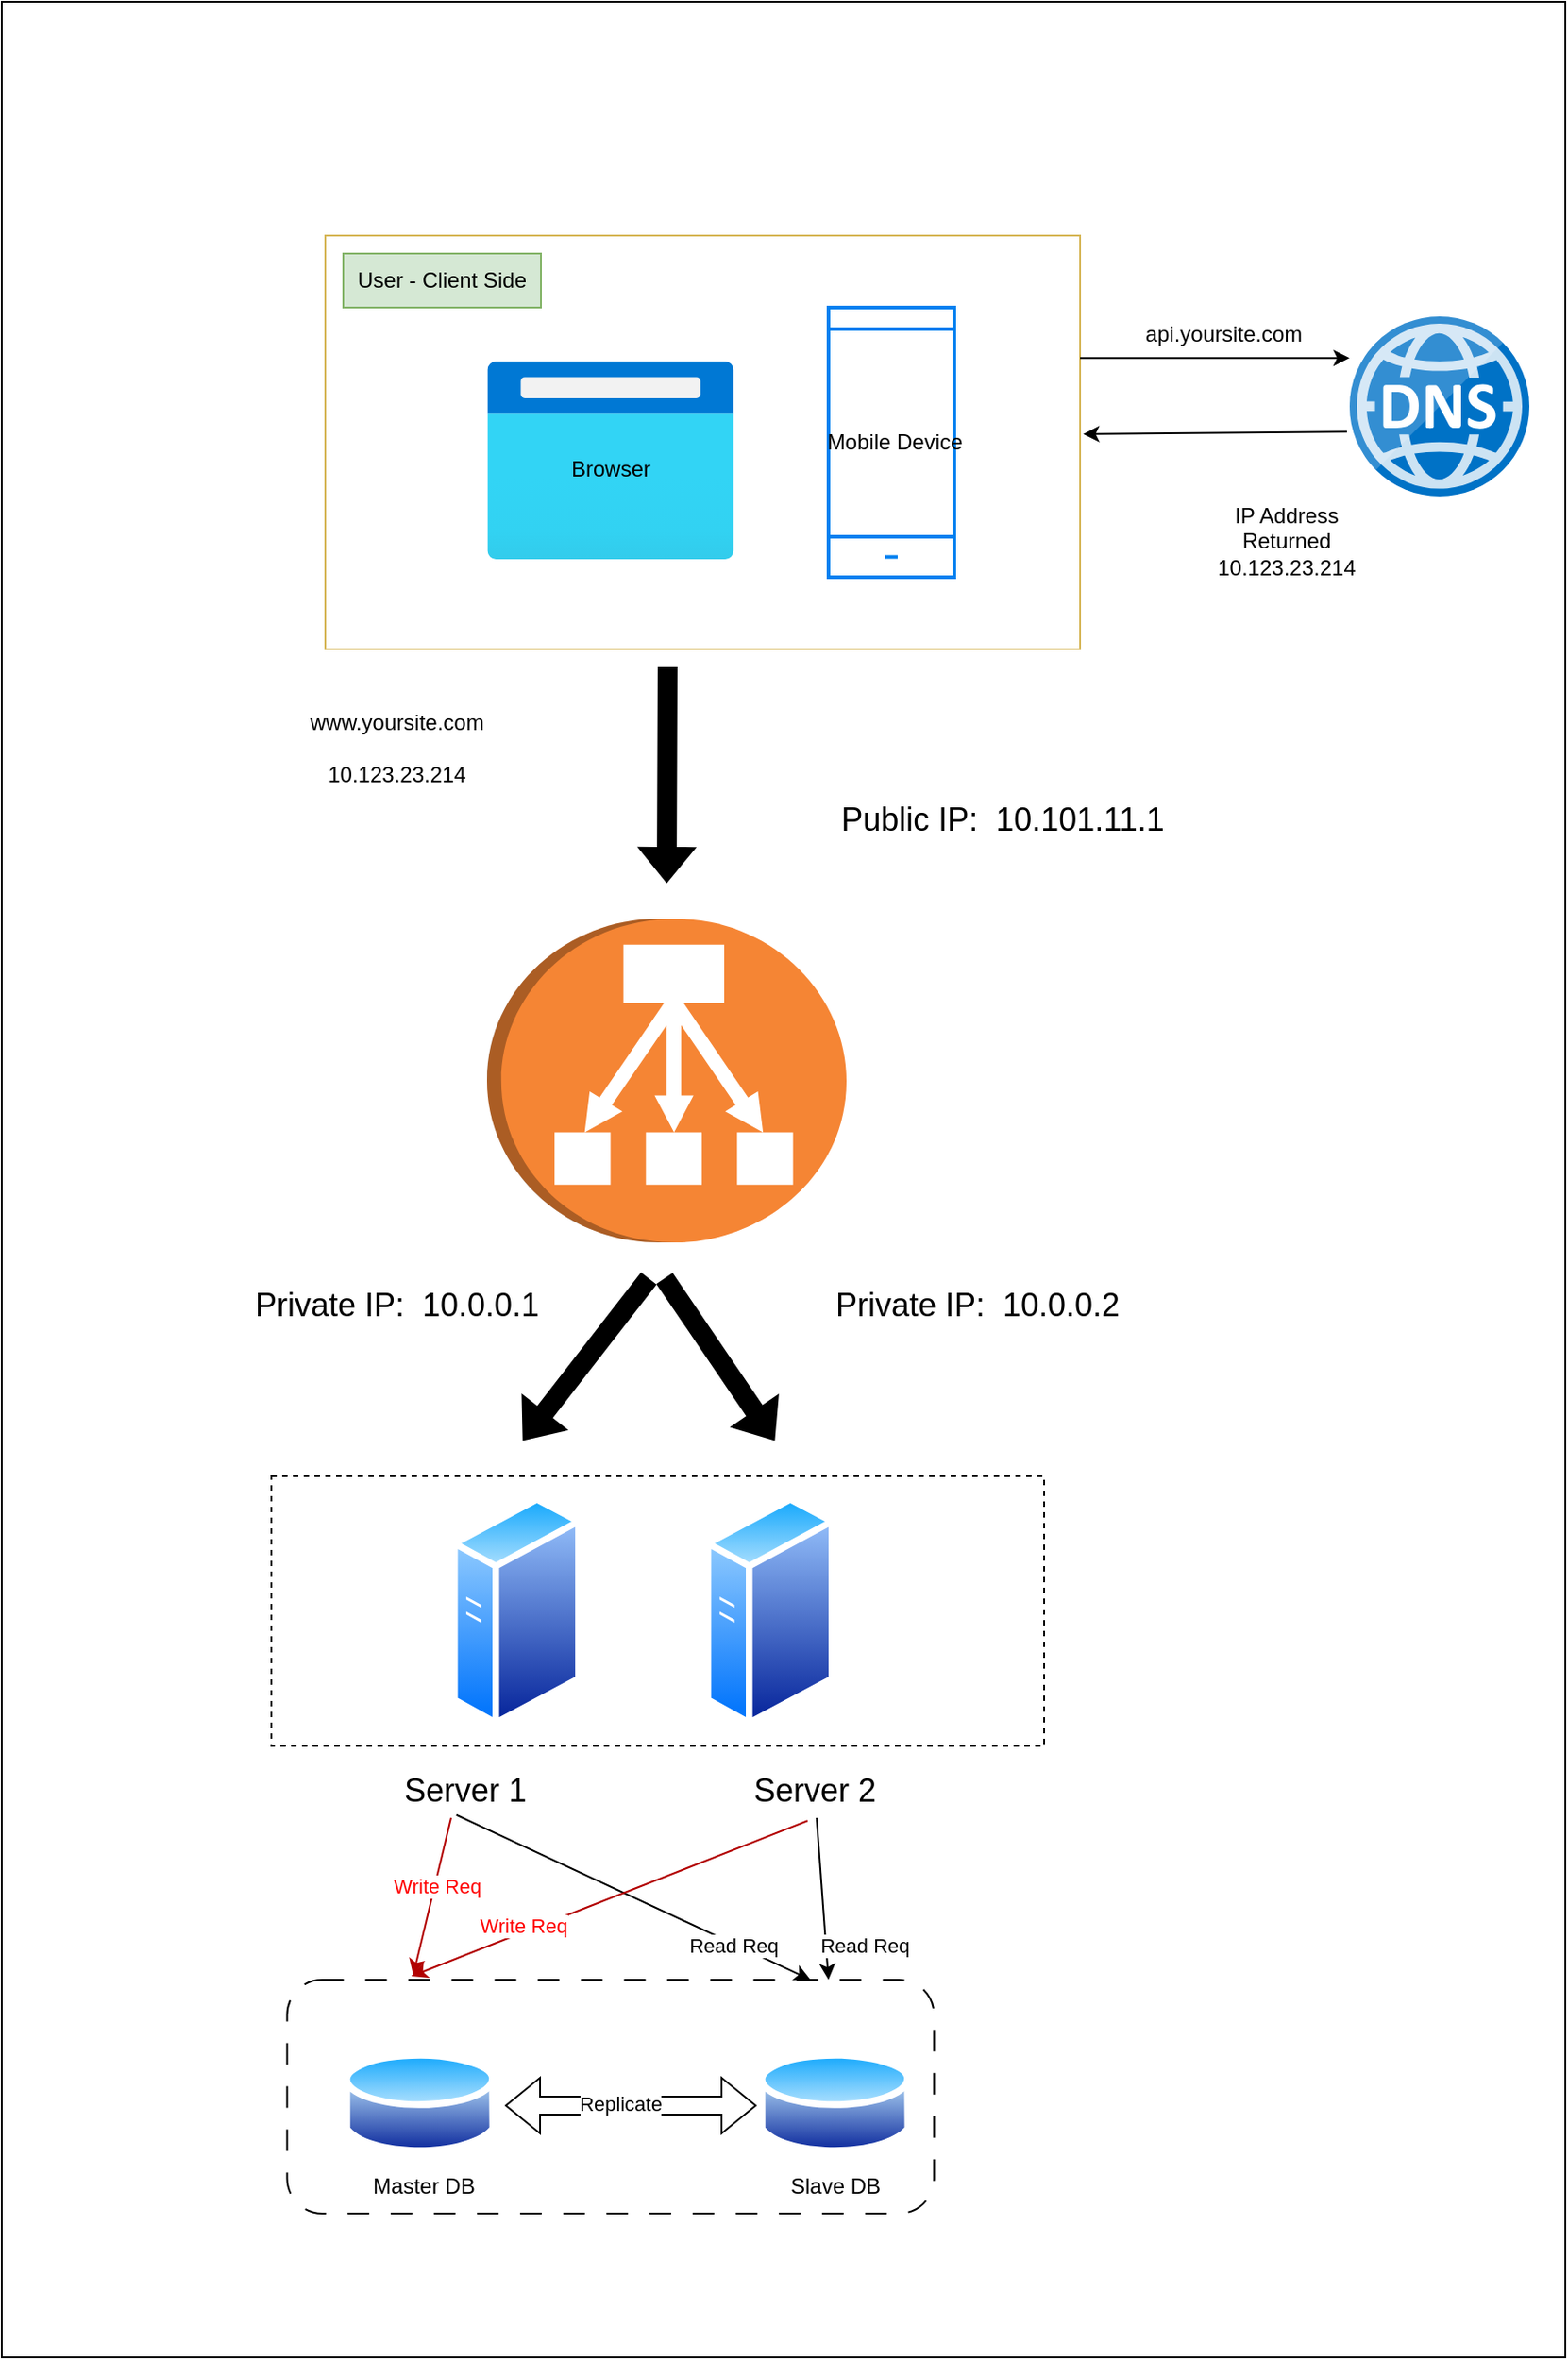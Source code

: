 <mxfile version="24.6.3" type="device">
  <diagram name="Page-1" id="YBPNLHymaKYXu_r0LT9t">
    <mxGraphModel dx="2751" dy="2340" grid="1" gridSize="10" guides="1" tooltips="1" connect="1" arrows="1" fold="1" page="1" pageScale="1" pageWidth="827" pageHeight="1169" math="0" shadow="0">
      <root>
        <mxCell id="0" />
        <mxCell id="1" parent="0" />
        <mxCell id="R5Q36gklIRTZVljyS70G-1" value="" style="image;aspect=fixed;html=1;points=[];align=center;fontSize=12;image=img/lib/azure2/general/Browser.svg;" vertex="1" parent="1">
          <mxGeometry x="220" y="120" width="137.5" height="110" as="geometry" />
        </mxCell>
        <mxCell id="R5Q36gklIRTZVljyS70G-2" value="" style="html=1;verticalLabelPosition=bottom;align=center;labelBackgroundColor=#ffffff;verticalAlign=top;strokeWidth=2;strokeColor=#0080F0;shadow=0;dashed=0;shape=mxgraph.ios7.icons.smartphone;" vertex="1" parent="1">
          <mxGeometry x="410" y="90" width="70" height="150" as="geometry" />
        </mxCell>
        <mxCell id="R5Q36gklIRTZVljyS70G-3" value="" style="rounded=0;whiteSpace=wrap;html=1;imageAspect=1;fillOpacity=0;fillColor=#fff2cc;strokeColor=#d6b656;" vertex="1" parent="1">
          <mxGeometry x="130" y="50" width="420" height="230" as="geometry" />
        </mxCell>
        <mxCell id="R5Q36gklIRTZVljyS70G-4" value="Browser" style="text;html=1;align=center;verticalAlign=middle;whiteSpace=wrap;rounded=0;" vertex="1" parent="1">
          <mxGeometry x="258.75" y="165" width="60" height="30" as="geometry" />
        </mxCell>
        <mxCell id="R5Q36gklIRTZVljyS70G-5" value="Mobile Device" style="text;html=1;align=center;verticalAlign=middle;whiteSpace=wrap;rounded=0;" vertex="1" parent="1">
          <mxGeometry x="384" y="150" width="126" height="30" as="geometry" />
        </mxCell>
        <mxCell id="R5Q36gklIRTZVljyS70G-7" value="User - Client Side" style="text;html=1;align=center;verticalAlign=middle;whiteSpace=wrap;rounded=0;fillColor=#d5e8d4;strokeColor=#82b366;" vertex="1" parent="1">
          <mxGeometry x="140" y="60" width="110" height="30" as="geometry" />
        </mxCell>
        <mxCell id="R5Q36gklIRTZVljyS70G-11" value="" style="image;aspect=fixed;perimeter=ellipsePerimeter;html=1;align=center;shadow=0;dashed=0;spacingTop=3;image=img/lib/active_directory/generic_server.svg;" vertex="1" parent="1">
          <mxGeometry x="341" y="750" width="72.8" height="130" as="geometry" />
        </mxCell>
        <mxCell id="R5Q36gklIRTZVljyS70G-12" value="" style="rounded=0;whiteSpace=wrap;html=1;fillOpacity=0;dashed=1;" vertex="1" parent="1">
          <mxGeometry x="100" y="740" width="430" height="150" as="geometry" />
        </mxCell>
        <mxCell id="R5Q36gklIRTZVljyS70G-15" value="" style="image;sketch=0;aspect=fixed;html=1;points=[];align=center;fontSize=12;image=img/lib/mscae/DNS.svg;" vertex="1" parent="1">
          <mxGeometry x="700" y="95" width="100" height="100" as="geometry" />
        </mxCell>
        <mxCell id="R5Q36gklIRTZVljyS70G-16" value="" style="endArrow=classic;html=1;rounded=0;exitX=1;exitY=0.296;exitDx=0;exitDy=0;exitPerimeter=0;entryX=0;entryY=0.231;entryDx=0;entryDy=0;entryPerimeter=0;" edge="1" parent="1" source="R5Q36gklIRTZVljyS70G-3" target="R5Q36gklIRTZVljyS70G-15">
          <mxGeometry width="50" height="50" relative="1" as="geometry">
            <mxPoint x="560" y="290" as="sourcePoint" />
            <mxPoint x="690" y="120" as="targetPoint" />
          </mxGeometry>
        </mxCell>
        <mxCell id="R5Q36gklIRTZVljyS70G-17" value="" style="endArrow=classic;html=1;rounded=0;entryX=1.004;entryY=0.48;entryDx=0;entryDy=0;entryPerimeter=0;exitX=-0.015;exitY=0.641;exitDx=0;exitDy=0;exitPerimeter=0;" edge="1" parent="1" source="R5Q36gklIRTZVljyS70G-15" target="R5Q36gklIRTZVljyS70G-3">
          <mxGeometry width="50" height="50" relative="1" as="geometry">
            <mxPoint x="687" y="160" as="sourcePoint" />
            <mxPoint x="550" y="163.03" as="targetPoint" />
          </mxGeometry>
        </mxCell>
        <mxCell id="R5Q36gklIRTZVljyS70G-20" value="api.yoursite.com" style="text;html=1;align=center;verticalAlign=middle;whiteSpace=wrap;rounded=0;" vertex="1" parent="1">
          <mxGeometry x="580" y="90" width="100" height="30" as="geometry" />
        </mxCell>
        <mxCell id="R5Q36gklIRTZVljyS70G-21" value="IP Address&lt;div&gt;Returned&lt;/div&gt;&lt;div&gt;10.123.23.214&lt;/div&gt;" style="text;html=1;align=center;verticalAlign=middle;whiteSpace=wrap;rounded=0;" vertex="1" parent="1">
          <mxGeometry x="570" y="200" width="190" height="40" as="geometry" />
        </mxCell>
        <mxCell id="R5Q36gklIRTZVljyS70G-23" value="www.yoursite.com&lt;div&gt;&lt;br&gt;&lt;/div&gt;&lt;div&gt;10.123.23.214&lt;br&gt;&lt;/div&gt;" style="text;html=1;align=center;verticalAlign=middle;whiteSpace=wrap;rounded=0;" vertex="1" parent="1">
          <mxGeometry x="120" y="310" width="100" height="50" as="geometry" />
        </mxCell>
        <mxCell id="R5Q36gklIRTZVljyS70G-39" value="" style="outlineConnect=0;dashed=0;verticalLabelPosition=bottom;verticalAlign=top;align=center;html=1;shape=mxgraph.aws3.classic_load_balancer;fillColor=#F58534;gradientColor=none;rotation=90;" vertex="1" parent="1">
          <mxGeometry x="230" y="420" width="180" height="200" as="geometry" />
        </mxCell>
        <mxCell id="R5Q36gklIRTZVljyS70G-40" value="" style="shape=flexArrow;endArrow=classic;html=1;rounded=0;strokeColor=#000000;fillColor=#000000;" edge="1" parent="1">
          <mxGeometry width="50" height="50" relative="1" as="geometry">
            <mxPoint x="320.47" y="290" as="sourcePoint" />
            <mxPoint x="320" y="410" as="targetPoint" />
          </mxGeometry>
        </mxCell>
        <mxCell id="R5Q36gklIRTZVljyS70G-42" value="" style="image;aspect=fixed;perimeter=ellipsePerimeter;html=1;align=center;shadow=0;dashed=0;spacingTop=3;image=img/lib/active_directory/generic_server.svg;" vertex="1" parent="1">
          <mxGeometry x="200" y="750" width="72.8" height="130" as="geometry" />
        </mxCell>
        <mxCell id="R5Q36gklIRTZVljyS70G-43" value="" style="shape=flexArrow;endArrow=classic;html=1;rounded=0;strokeColor=default;fillColor=#000000;" edge="1" parent="1">
          <mxGeometry width="50" height="50" relative="1" as="geometry">
            <mxPoint x="310" y="630" as="sourcePoint" />
            <mxPoint x="240" y="720" as="targetPoint" />
          </mxGeometry>
        </mxCell>
        <mxCell id="R5Q36gklIRTZVljyS70G-44" value="" style="shape=flexArrow;endArrow=classic;html=1;rounded=0;fillColor=#000000;" edge="1" parent="1">
          <mxGeometry width="50" height="50" relative="1" as="geometry">
            <mxPoint x="318.75" y="630" as="sourcePoint" />
            <mxPoint x="380" y="720" as="targetPoint" />
          </mxGeometry>
        </mxCell>
        <mxCell id="R5Q36gklIRTZVljyS70G-45" value="&lt;font style=&quot;font-size: 18px;&quot;&gt;Server 1&lt;/font&gt;" style="text;html=1;align=center;verticalAlign=middle;whiteSpace=wrap;rounded=0;" vertex="1" parent="1">
          <mxGeometry x="154.5" y="900" width="105.5" height="30" as="geometry" />
        </mxCell>
        <mxCell id="R5Q36gklIRTZVljyS70G-46" value="&lt;font style=&quot;font-size: 18px;&quot;&gt;Server 2&lt;/font&gt;" style="text;html=1;align=center;verticalAlign=middle;whiteSpace=wrap;rounded=0;" vertex="1" parent="1">
          <mxGeometry x="341" y="900" width="122.6" height="30" as="geometry" />
        </mxCell>
        <mxCell id="R5Q36gklIRTZVljyS70G-47" value="&lt;font style=&quot;font-size: 18px;&quot;&gt;Public IP:&amp;nbsp; 10.101.11.1&lt;/font&gt;" style="text;html=1;align=center;verticalAlign=middle;whiteSpace=wrap;rounded=0;" vertex="1" parent="1">
          <mxGeometry x="384" y="360" width="246" height="30" as="geometry" />
        </mxCell>
        <mxCell id="R5Q36gklIRTZVljyS70G-48" value="&lt;font style=&quot;font-size: 18px;&quot;&gt;Private IP:&amp;nbsp; 10.0.0.1&lt;/font&gt;" style="text;html=1;align=center;verticalAlign=middle;whiteSpace=wrap;rounded=0;" vertex="1" parent="1">
          <mxGeometry x="47" y="630" width="246" height="30" as="geometry" />
        </mxCell>
        <mxCell id="R5Q36gklIRTZVljyS70G-49" value="&lt;font style=&quot;font-size: 18px;&quot;&gt;Private IP:&amp;nbsp; 10.0.0.2&lt;/font&gt;" style="text;html=1;align=center;verticalAlign=middle;whiteSpace=wrap;rounded=0;" vertex="1" parent="1">
          <mxGeometry x="370" y="630" width="246" height="30" as="geometry" />
        </mxCell>
        <mxCell id="R5Q36gklIRTZVljyS70G-51" value="" style="image;aspect=fixed;perimeter=ellipsePerimeter;html=1;align=center;shadow=0;dashed=0;spacingTop=3;image=img/lib/active_directory/database.svg;" vertex="1" parent="1">
          <mxGeometry x="140" y="1057" width="85.14" height="63" as="geometry" />
        </mxCell>
        <mxCell id="R5Q36gklIRTZVljyS70G-52" value="" style="image;aspect=fixed;perimeter=ellipsePerimeter;html=1;align=center;shadow=0;dashed=0;spacingTop=3;image=img/lib/active_directory/database.svg;" vertex="1" parent="1">
          <mxGeometry x="371" y="1057" width="85.14" height="63" as="geometry" />
        </mxCell>
        <mxCell id="R5Q36gklIRTZVljyS70G-55" value="Master DB" style="text;html=1;align=center;verticalAlign=middle;whiteSpace=wrap;rounded=0;" vertex="1" parent="1">
          <mxGeometry x="155" y="1120" width="60" height="30" as="geometry" />
        </mxCell>
        <mxCell id="R5Q36gklIRTZVljyS70G-56" value="Slave DB" style="text;html=1;align=center;verticalAlign=middle;whiteSpace=wrap;rounded=0;" vertex="1" parent="1">
          <mxGeometry x="384" y="1120" width="60" height="30" as="geometry" />
        </mxCell>
        <mxCell id="R5Q36gklIRTZVljyS70G-57" value="" style="shape=flexArrow;endArrow=classic;startArrow=classic;html=1;rounded=0;" edge="1" parent="1">
          <mxGeometry width="100" height="100" relative="1" as="geometry">
            <mxPoint x="230" y="1090" as="sourcePoint" />
            <mxPoint x="370" y="1090" as="targetPoint" />
          </mxGeometry>
        </mxCell>
        <mxCell id="R5Q36gklIRTZVljyS70G-58" value="Replicate" style="edgeLabel;html=1;align=center;verticalAlign=middle;resizable=0;points=[];" vertex="1" connectable="0" parent="R5Q36gklIRTZVljyS70G-57">
          <mxGeometry x="-0.207" y="-1" relative="1" as="geometry">
            <mxPoint x="8" y="-2" as="offset" />
          </mxGeometry>
        </mxCell>
        <mxCell id="R5Q36gklIRTZVljyS70G-59" value="" style="rounded=1;whiteSpace=wrap;html=1;dashed=1;dashPattern=12 12;fillOpacity=0;" vertex="1" parent="1">
          <mxGeometry x="108.75" y="1020" width="360" height="130" as="geometry" />
        </mxCell>
        <mxCell id="R5Q36gklIRTZVljyS70G-60" value="" style="endArrow=classic;html=1;rounded=0;exitX=0.459;exitY=0.946;exitDx=0;exitDy=0;exitPerimeter=0;" edge="1" parent="1" source="R5Q36gklIRTZVljyS70G-45">
          <mxGeometry width="50" height="50" relative="1" as="geometry">
            <mxPoint x="320" y="1080" as="sourcePoint" />
            <mxPoint x="400" y="1020" as="targetPoint" />
          </mxGeometry>
        </mxCell>
        <mxCell id="R5Q36gklIRTZVljyS70G-62" value="Read Req" style="edgeLabel;html=1;align=center;verticalAlign=middle;resizable=0;points=[];" vertex="1" connectable="0" parent="R5Q36gklIRTZVljyS70G-60">
          <mxGeometry x="0.028" relative="1" as="geometry">
            <mxPoint x="53" y="25" as="offset" />
          </mxGeometry>
        </mxCell>
        <mxCell id="R5Q36gklIRTZVljyS70G-61" value="" style="endArrow=classic;html=1;rounded=0;" edge="1" parent="1" source="R5Q36gklIRTZVljyS70G-46">
          <mxGeometry width="50" height="50" relative="1" as="geometry">
            <mxPoint x="213" y="938" as="sourcePoint" />
            <mxPoint x="410" y="1020" as="targetPoint" />
          </mxGeometry>
        </mxCell>
        <mxCell id="R5Q36gklIRTZVljyS70G-63" value="Read Req" style="edgeLabel;html=1;align=center;verticalAlign=middle;resizable=0;points=[];" vertex="1" connectable="0" parent="R5Q36gklIRTZVljyS70G-61">
          <mxGeometry x="-0.173" y="1" relative="1" as="geometry">
            <mxPoint x="23" y="33" as="offset" />
          </mxGeometry>
        </mxCell>
        <mxCell id="R5Q36gklIRTZVljyS70G-64" value="" style="endArrow=classic;html=1;rounded=0;exitX=0.468;exitY=1.054;exitDx=0;exitDy=0;exitPerimeter=0;entryX=0.192;entryY=-0.015;entryDx=0;entryDy=0;entryPerimeter=0;fillColor=#e51400;strokeColor=#B20000;" edge="1" parent="1" source="R5Q36gklIRTZVljyS70G-46" target="R5Q36gklIRTZVljyS70G-59">
          <mxGeometry width="50" height="50" relative="1" as="geometry">
            <mxPoint x="320" y="1080" as="sourcePoint" />
            <mxPoint x="370" y="1030" as="targetPoint" />
          </mxGeometry>
        </mxCell>
        <mxCell id="R5Q36gklIRTZVljyS70G-65" value="" style="endArrow=classic;html=1;rounded=0;entryX=0.195;entryY=-0.02;entryDx=0;entryDy=0;entryPerimeter=0;fillColor=#e51400;strokeColor=#B20000;" edge="1" parent="1" target="R5Q36gklIRTZVljyS70G-59">
          <mxGeometry width="50" height="50" relative="1" as="geometry">
            <mxPoint x="200" y="930" as="sourcePoint" />
            <mxPoint x="188" y="1028" as="targetPoint" />
          </mxGeometry>
        </mxCell>
        <mxCell id="R5Q36gklIRTZVljyS70G-66" value="&lt;font color=&quot;#ff0000&quot;&gt;Write Req&lt;/font&gt;" style="edgeLabel;html=1;align=center;verticalAlign=middle;resizable=0;points=[];" vertex="1" connectable="0" parent="R5Q36gklIRTZVljyS70G-65">
          <mxGeometry x="-0.142" y="1" relative="1" as="geometry">
            <mxPoint as="offset" />
          </mxGeometry>
        </mxCell>
        <mxCell id="R5Q36gklIRTZVljyS70G-67" value="&lt;font color=&quot;#ff0000&quot;&gt;Write Req&lt;/font&gt;" style="edgeLabel;html=1;align=center;verticalAlign=middle;resizable=0;points=[];" vertex="1" connectable="0" parent="1">
          <mxGeometry x="239.998" y="989.998" as="geometry" />
        </mxCell>
        <mxCell id="R5Q36gklIRTZVljyS70G-68" value="" style="rounded=0;whiteSpace=wrap;html=1;fillOpacity=0;" vertex="1" parent="1">
          <mxGeometry x="-50" y="-80" width="870" height="1310" as="geometry" />
        </mxCell>
      </root>
    </mxGraphModel>
  </diagram>
</mxfile>
